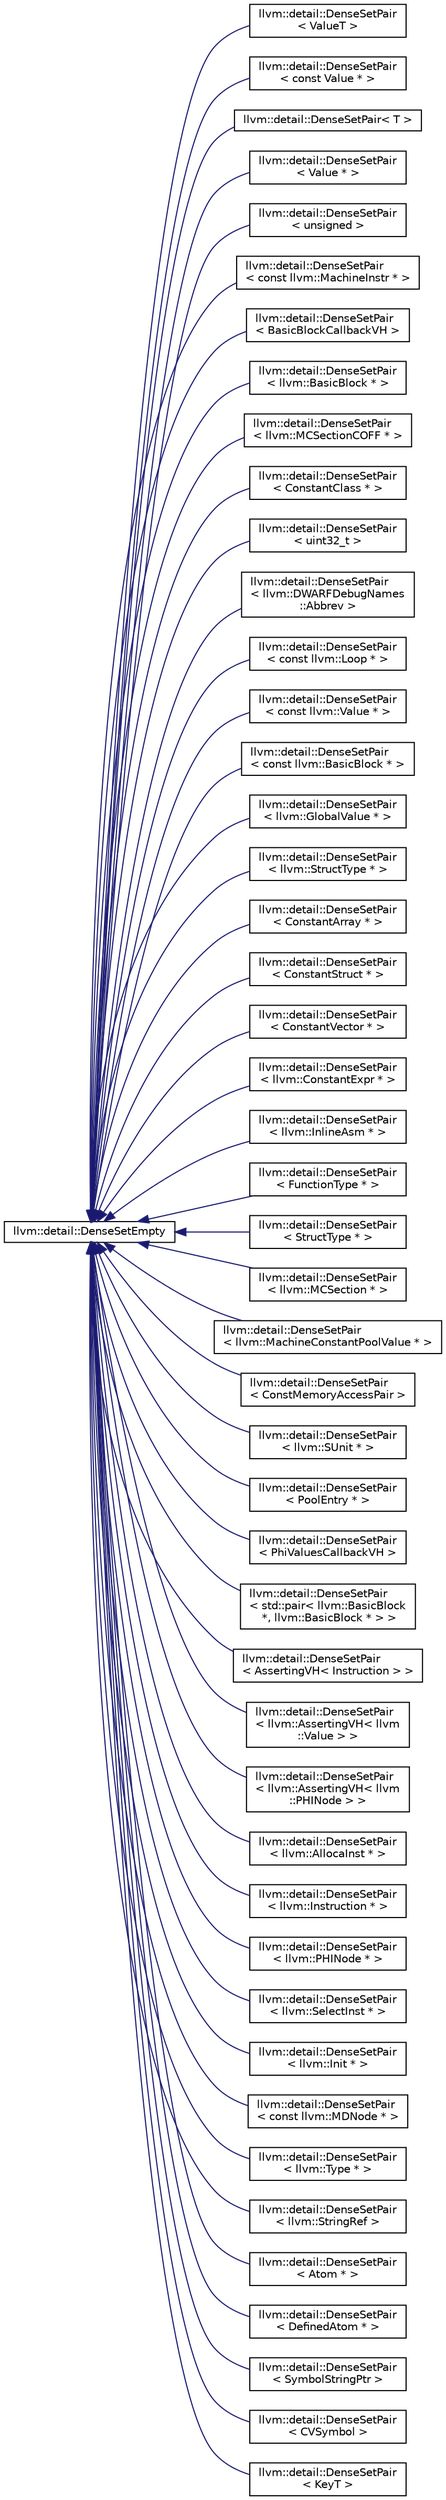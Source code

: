 digraph "Graphical Class Hierarchy"
{
 // LATEX_PDF_SIZE
  bgcolor="transparent";
  edge [fontname="Helvetica",fontsize="10",labelfontname="Helvetica",labelfontsize="10"];
  node [fontname="Helvetica",fontsize="10",shape="box"];
  rankdir="LR";
  Node0 [label="llvm::detail::DenseSetEmpty",height=0.2,width=0.4,color="black",URL="$structllvm_1_1detail_1_1DenseSetEmpty.html",tooltip=" "];
  Node0 -> Node1 [dir="back",color="midnightblue",fontsize="10",style="solid",fontname="Helvetica"];
  Node1 [label="llvm::detail::DenseSetPair\l\< ValueT \>",height=0.2,width=0.4,color="black",URL="$classllvm_1_1detail_1_1DenseSetPair.html",tooltip=" "];
  Node0 -> Node2 [dir="back",color="midnightblue",fontsize="10",style="solid",fontname="Helvetica"];
  Node2 [label="llvm::detail::DenseSetPair\l\< const Value * \>",height=0.2,width=0.4,color="black",URL="$classllvm_1_1detail_1_1DenseSetPair.html",tooltip=" "];
  Node0 -> Node3 [dir="back",color="midnightblue",fontsize="10",style="solid",fontname="Helvetica"];
  Node3 [label="llvm::detail::DenseSetPair\< T \>",height=0.2,width=0.4,color="black",URL="$classllvm_1_1detail_1_1DenseSetPair.html",tooltip=" "];
  Node0 -> Node4 [dir="back",color="midnightblue",fontsize="10",style="solid",fontname="Helvetica"];
  Node4 [label="llvm::detail::DenseSetPair\l\< Value * \>",height=0.2,width=0.4,color="black",URL="$classllvm_1_1detail_1_1DenseSetPair.html",tooltip=" "];
  Node0 -> Node5 [dir="back",color="midnightblue",fontsize="10",style="solid",fontname="Helvetica"];
  Node5 [label="llvm::detail::DenseSetPair\l\< unsigned \>",height=0.2,width=0.4,color="black",URL="$classllvm_1_1detail_1_1DenseSetPair.html",tooltip=" "];
  Node0 -> Node6 [dir="back",color="midnightblue",fontsize="10",style="solid",fontname="Helvetica"];
  Node6 [label="llvm::detail::DenseSetPair\l\< const llvm::MachineInstr * \>",height=0.2,width=0.4,color="black",URL="$classllvm_1_1detail_1_1DenseSetPair.html",tooltip=" "];
  Node0 -> Node7 [dir="back",color="midnightblue",fontsize="10",style="solid",fontname="Helvetica"];
  Node7 [label="llvm::detail::DenseSetPair\l\< BasicBlockCallbackVH \>",height=0.2,width=0.4,color="black",URL="$classllvm_1_1detail_1_1DenseSetPair.html",tooltip=" "];
  Node0 -> Node8 [dir="back",color="midnightblue",fontsize="10",style="solid",fontname="Helvetica"];
  Node8 [label="llvm::detail::DenseSetPair\l\< llvm::BasicBlock * \>",height=0.2,width=0.4,color="black",URL="$classllvm_1_1detail_1_1DenseSetPair.html",tooltip=" "];
  Node0 -> Node9 [dir="back",color="midnightblue",fontsize="10",style="solid",fontname="Helvetica"];
  Node9 [label="llvm::detail::DenseSetPair\l\< llvm::MCSectionCOFF * \>",height=0.2,width=0.4,color="black",URL="$classllvm_1_1detail_1_1DenseSetPair.html",tooltip=" "];
  Node0 -> Node10 [dir="back",color="midnightblue",fontsize="10",style="solid",fontname="Helvetica"];
  Node10 [label="llvm::detail::DenseSetPair\l\< ConstantClass * \>",height=0.2,width=0.4,color="black",URL="$classllvm_1_1detail_1_1DenseSetPair.html",tooltip=" "];
  Node0 -> Node11 [dir="back",color="midnightblue",fontsize="10",style="solid",fontname="Helvetica"];
  Node11 [label="llvm::detail::DenseSetPair\l\< uint32_t \>",height=0.2,width=0.4,color="black",URL="$classllvm_1_1detail_1_1DenseSetPair.html",tooltip=" "];
  Node0 -> Node12 [dir="back",color="midnightblue",fontsize="10",style="solid",fontname="Helvetica"];
  Node12 [label="llvm::detail::DenseSetPair\l\< llvm::DWARFDebugNames\l::Abbrev \>",height=0.2,width=0.4,color="black",URL="$classllvm_1_1detail_1_1DenseSetPair.html",tooltip=" "];
  Node0 -> Node13 [dir="back",color="midnightblue",fontsize="10",style="solid",fontname="Helvetica"];
  Node13 [label="llvm::detail::DenseSetPair\l\< const llvm::Loop * \>",height=0.2,width=0.4,color="black",URL="$classllvm_1_1detail_1_1DenseSetPair.html",tooltip=" "];
  Node0 -> Node14 [dir="back",color="midnightblue",fontsize="10",style="solid",fontname="Helvetica"];
  Node14 [label="llvm::detail::DenseSetPair\l\< const llvm::Value * \>",height=0.2,width=0.4,color="black",URL="$classllvm_1_1detail_1_1DenseSetPair.html",tooltip=" "];
  Node0 -> Node15 [dir="back",color="midnightblue",fontsize="10",style="solid",fontname="Helvetica"];
  Node15 [label="llvm::detail::DenseSetPair\l\< const llvm::BasicBlock * \>",height=0.2,width=0.4,color="black",URL="$classllvm_1_1detail_1_1DenseSetPair.html",tooltip=" "];
  Node0 -> Node16 [dir="back",color="midnightblue",fontsize="10",style="solid",fontname="Helvetica"];
  Node16 [label="llvm::detail::DenseSetPair\l\< llvm::GlobalValue * \>",height=0.2,width=0.4,color="black",URL="$classllvm_1_1detail_1_1DenseSetPair.html",tooltip=" "];
  Node0 -> Node17 [dir="back",color="midnightblue",fontsize="10",style="solid",fontname="Helvetica"];
  Node17 [label="llvm::detail::DenseSetPair\l\< llvm::StructType * \>",height=0.2,width=0.4,color="black",URL="$classllvm_1_1detail_1_1DenseSetPair.html",tooltip=" "];
  Node0 -> Node18 [dir="back",color="midnightblue",fontsize="10",style="solid",fontname="Helvetica"];
  Node18 [label="llvm::detail::DenseSetPair\l\< ConstantArray * \>",height=0.2,width=0.4,color="black",URL="$classllvm_1_1detail_1_1DenseSetPair.html",tooltip=" "];
  Node0 -> Node19 [dir="back",color="midnightblue",fontsize="10",style="solid",fontname="Helvetica"];
  Node19 [label="llvm::detail::DenseSetPair\l\< ConstantStruct * \>",height=0.2,width=0.4,color="black",URL="$classllvm_1_1detail_1_1DenseSetPair.html",tooltip=" "];
  Node0 -> Node20 [dir="back",color="midnightblue",fontsize="10",style="solid",fontname="Helvetica"];
  Node20 [label="llvm::detail::DenseSetPair\l\< ConstantVector * \>",height=0.2,width=0.4,color="black",URL="$classllvm_1_1detail_1_1DenseSetPair.html",tooltip=" "];
  Node0 -> Node21 [dir="back",color="midnightblue",fontsize="10",style="solid",fontname="Helvetica"];
  Node21 [label="llvm::detail::DenseSetPair\l\< llvm::ConstantExpr * \>",height=0.2,width=0.4,color="black",URL="$classllvm_1_1detail_1_1DenseSetPair.html",tooltip=" "];
  Node0 -> Node22 [dir="back",color="midnightblue",fontsize="10",style="solid",fontname="Helvetica"];
  Node22 [label="llvm::detail::DenseSetPair\l\< llvm::InlineAsm * \>",height=0.2,width=0.4,color="black",URL="$classllvm_1_1detail_1_1DenseSetPair.html",tooltip=" "];
  Node0 -> Node23 [dir="back",color="midnightblue",fontsize="10",style="solid",fontname="Helvetica"];
  Node23 [label="llvm::detail::DenseSetPair\l\< FunctionType * \>",height=0.2,width=0.4,color="black",URL="$classllvm_1_1detail_1_1DenseSetPair.html",tooltip=" "];
  Node0 -> Node24 [dir="back",color="midnightblue",fontsize="10",style="solid",fontname="Helvetica"];
  Node24 [label="llvm::detail::DenseSetPair\l\< StructType * \>",height=0.2,width=0.4,color="black",URL="$classllvm_1_1detail_1_1DenseSetPair.html",tooltip=" "];
  Node0 -> Node25 [dir="back",color="midnightblue",fontsize="10",style="solid",fontname="Helvetica"];
  Node25 [label="llvm::detail::DenseSetPair\l\< llvm::MCSection * \>",height=0.2,width=0.4,color="black",URL="$classllvm_1_1detail_1_1DenseSetPair.html",tooltip=" "];
  Node0 -> Node26 [dir="back",color="midnightblue",fontsize="10",style="solid",fontname="Helvetica"];
  Node26 [label="llvm::detail::DenseSetPair\l\< llvm::MachineConstantPoolValue * \>",height=0.2,width=0.4,color="black",URL="$classllvm_1_1detail_1_1DenseSetPair.html",tooltip=" "];
  Node0 -> Node27 [dir="back",color="midnightblue",fontsize="10",style="solid",fontname="Helvetica"];
  Node27 [label="llvm::detail::DenseSetPair\l\< ConstMemoryAccessPair \>",height=0.2,width=0.4,color="black",URL="$classllvm_1_1detail_1_1DenseSetPair.html",tooltip=" "];
  Node0 -> Node28 [dir="back",color="midnightblue",fontsize="10",style="solid",fontname="Helvetica"];
  Node28 [label="llvm::detail::DenseSetPair\l\< llvm::SUnit * \>",height=0.2,width=0.4,color="black",URL="$classllvm_1_1detail_1_1DenseSetPair.html",tooltip=" "];
  Node0 -> Node29 [dir="back",color="midnightblue",fontsize="10",style="solid",fontname="Helvetica"];
  Node29 [label="llvm::detail::DenseSetPair\l\< PoolEntry * \>",height=0.2,width=0.4,color="black",URL="$classllvm_1_1detail_1_1DenseSetPair.html",tooltip=" "];
  Node0 -> Node30 [dir="back",color="midnightblue",fontsize="10",style="solid",fontname="Helvetica"];
  Node30 [label="llvm::detail::DenseSetPair\l\< PhiValuesCallbackVH \>",height=0.2,width=0.4,color="black",URL="$classllvm_1_1detail_1_1DenseSetPair.html",tooltip=" "];
  Node0 -> Node31 [dir="back",color="midnightblue",fontsize="10",style="solid",fontname="Helvetica"];
  Node31 [label="llvm::detail::DenseSetPair\l\< std::pair\< llvm::BasicBlock\l *, llvm::BasicBlock * \> \>",height=0.2,width=0.4,color="black",URL="$classllvm_1_1detail_1_1DenseSetPair.html",tooltip=" "];
  Node0 -> Node32 [dir="back",color="midnightblue",fontsize="10",style="solid",fontname="Helvetica"];
  Node32 [label="llvm::detail::DenseSetPair\l\< AssertingVH\< Instruction \> \>",height=0.2,width=0.4,color="black",URL="$classllvm_1_1detail_1_1DenseSetPair.html",tooltip=" "];
  Node0 -> Node33 [dir="back",color="midnightblue",fontsize="10",style="solid",fontname="Helvetica"];
  Node33 [label="llvm::detail::DenseSetPair\l\< llvm::AssertingVH\< llvm\l::Value \> \>",height=0.2,width=0.4,color="black",URL="$classllvm_1_1detail_1_1DenseSetPair.html",tooltip=" "];
  Node0 -> Node34 [dir="back",color="midnightblue",fontsize="10",style="solid",fontname="Helvetica"];
  Node34 [label="llvm::detail::DenseSetPair\l\< llvm::AssertingVH\< llvm\l::PHINode \> \>",height=0.2,width=0.4,color="black",URL="$classllvm_1_1detail_1_1DenseSetPair.html",tooltip=" "];
  Node0 -> Node35 [dir="back",color="midnightblue",fontsize="10",style="solid",fontname="Helvetica"];
  Node35 [label="llvm::detail::DenseSetPair\l\< llvm::AllocaInst * \>",height=0.2,width=0.4,color="black",URL="$classllvm_1_1detail_1_1DenseSetPair.html",tooltip=" "];
  Node0 -> Node36 [dir="back",color="midnightblue",fontsize="10",style="solid",fontname="Helvetica"];
  Node36 [label="llvm::detail::DenseSetPair\l\< llvm::Instruction * \>",height=0.2,width=0.4,color="black",URL="$classllvm_1_1detail_1_1DenseSetPair.html",tooltip=" "];
  Node0 -> Node37 [dir="back",color="midnightblue",fontsize="10",style="solid",fontname="Helvetica"];
  Node37 [label="llvm::detail::DenseSetPair\l\< llvm::PHINode * \>",height=0.2,width=0.4,color="black",URL="$classllvm_1_1detail_1_1DenseSetPair.html",tooltip=" "];
  Node0 -> Node38 [dir="back",color="midnightblue",fontsize="10",style="solid",fontname="Helvetica"];
  Node38 [label="llvm::detail::DenseSetPair\l\< llvm::SelectInst * \>",height=0.2,width=0.4,color="black",URL="$classllvm_1_1detail_1_1DenseSetPair.html",tooltip=" "];
  Node0 -> Node39 [dir="back",color="midnightblue",fontsize="10",style="solid",fontname="Helvetica"];
  Node39 [label="llvm::detail::DenseSetPair\l\< llvm::Init * \>",height=0.2,width=0.4,color="black",URL="$classllvm_1_1detail_1_1DenseSetPair.html",tooltip=" "];
  Node0 -> Node40 [dir="back",color="midnightblue",fontsize="10",style="solid",fontname="Helvetica"];
  Node40 [label="llvm::detail::DenseSetPair\l\< const llvm::MDNode * \>",height=0.2,width=0.4,color="black",URL="$classllvm_1_1detail_1_1DenseSetPair.html",tooltip=" "];
  Node0 -> Node41 [dir="back",color="midnightblue",fontsize="10",style="solid",fontname="Helvetica"];
  Node41 [label="llvm::detail::DenseSetPair\l\< llvm::Type * \>",height=0.2,width=0.4,color="black",URL="$classllvm_1_1detail_1_1DenseSetPair.html",tooltip=" "];
  Node0 -> Node42 [dir="back",color="midnightblue",fontsize="10",style="solid",fontname="Helvetica"];
  Node42 [label="llvm::detail::DenseSetPair\l\< llvm::StringRef \>",height=0.2,width=0.4,color="black",URL="$classllvm_1_1detail_1_1DenseSetPair.html",tooltip=" "];
  Node0 -> Node43 [dir="back",color="midnightblue",fontsize="10",style="solid",fontname="Helvetica"];
  Node43 [label="llvm::detail::DenseSetPair\l\< Atom * \>",height=0.2,width=0.4,color="black",URL="$classllvm_1_1detail_1_1DenseSetPair.html",tooltip=" "];
  Node0 -> Node44 [dir="back",color="midnightblue",fontsize="10",style="solid",fontname="Helvetica"];
  Node44 [label="llvm::detail::DenseSetPair\l\< DefinedAtom * \>",height=0.2,width=0.4,color="black",URL="$classllvm_1_1detail_1_1DenseSetPair.html",tooltip=" "];
  Node0 -> Node45 [dir="back",color="midnightblue",fontsize="10",style="solid",fontname="Helvetica"];
  Node45 [label="llvm::detail::DenseSetPair\l\< SymbolStringPtr \>",height=0.2,width=0.4,color="black",URL="$classllvm_1_1detail_1_1DenseSetPair.html",tooltip=" "];
  Node0 -> Node46 [dir="back",color="midnightblue",fontsize="10",style="solid",fontname="Helvetica"];
  Node46 [label="llvm::detail::DenseSetPair\l\< CVSymbol \>",height=0.2,width=0.4,color="black",URL="$classllvm_1_1detail_1_1DenseSetPair.html",tooltip=" "];
  Node0 -> Node47 [dir="back",color="midnightblue",fontsize="10",style="solid",fontname="Helvetica"];
  Node47 [label="llvm::detail::DenseSetPair\l\< KeyT \>",height=0.2,width=0.4,color="black",URL="$classllvm_1_1detail_1_1DenseSetPair.html",tooltip=" "];
}
